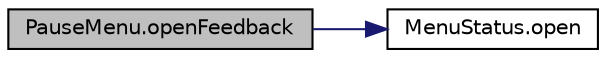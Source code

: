 digraph "PauseMenu.openFeedback"
{
  edge [fontname="Helvetica",fontsize="10",labelfontname="Helvetica",labelfontsize="10"];
  node [fontname="Helvetica",fontsize="10",shape=record];
  rankdir="LR";
  Node6 [label="PauseMenu.openFeedback",height=0.2,width=0.4,color="black", fillcolor="grey75", style="filled", fontcolor="black"];
  Node6 -> Node7 [color="midnightblue",fontsize="10",style="solid",fontname="Helvetica"];
  Node7 [label="MenuStatus.open",height=0.2,width=0.4,color="black", fillcolor="white", style="filled",URL="$class_menu_status.html#a7702810e98f5eae8e6661aec7344595e",tooltip="Open the specified menu. "];
}
